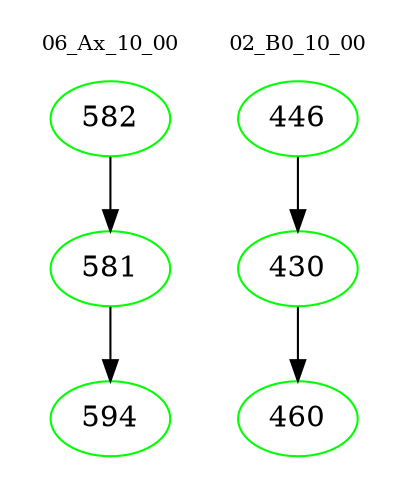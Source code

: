digraph{
subgraph cluster_0 {
color = white
label = "06_Ax_10_00";
fontsize=10;
T0_582 [label="582", color="green"]
T0_582 -> T0_581 [color="black"]
T0_581 [label="581", color="green"]
T0_581 -> T0_594 [color="black"]
T0_594 [label="594", color="green"]
}
subgraph cluster_1 {
color = white
label = "02_B0_10_00";
fontsize=10;
T1_446 [label="446", color="green"]
T1_446 -> T1_430 [color="black"]
T1_430 [label="430", color="green"]
T1_430 -> T1_460 [color="black"]
T1_460 [label="460", color="green"]
}
}

